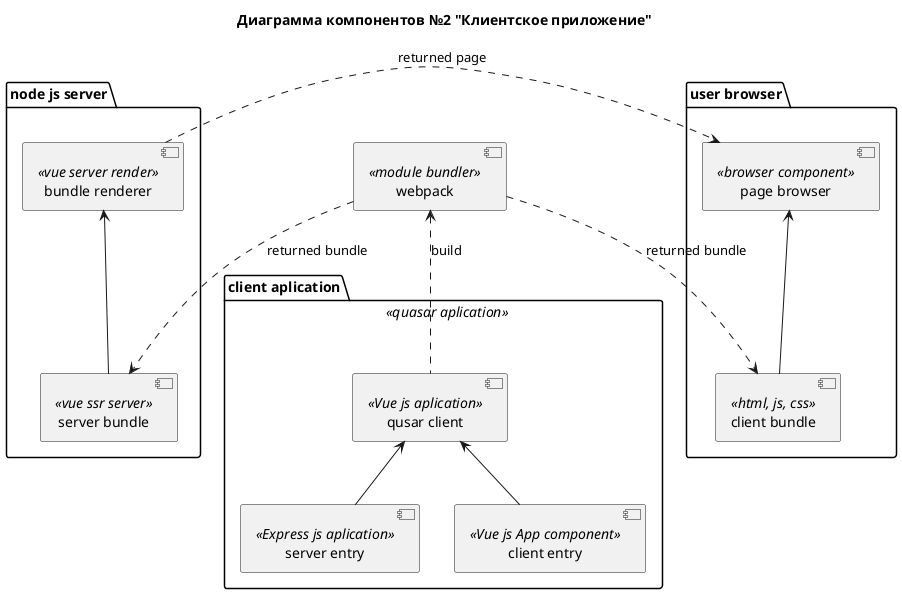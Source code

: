 @startuml componetns_client

title Диаграмма компонентов №2 "Клиентское приложение"


'Сборщик js модулей
[webpack] <<module bundler>>


' Клиентское приложение
package "client aplication" as source <<quasar aplication>> {
    ' Объявление компонентов
    [qusar client] <<Vue js aplication>>
    [server entry] <<Express js aplication>>
    [client entry] <<Vue js App component>>
    ' Объявление отношений
    [qusar client] <-- [server entry]
    [qusar client] <-- [client entry]
}


' Node js сервер
package "node js server" as node_js_server {
    ' Объявление компонентов
    [server bundle] <<vue ssr server>>
    [bundle renderer] <<vue server render>>
    ' Объявление отношений
    [bundle renderer] <-- [server bundle]
}


' Браузер пользователя
package "user browser" as user_browser {
    ' Объявление компонентов
    [client bundle] <<html, js, css>>
    [page browser] <<browser component>>
    ' Объявление отношений
    [page browser] <-- [client bundle]
}


' Объявление отношений компонентов подсистем

' Сборка исходного кода клиентского приложения
[webpack] <.. [qusar client] : build
' Возвращение скомпилированых исходников
[webpack] ..> [server bundle] : returned bundle
[webpack] ..> [client bundle] : returned bundle
' Серверный рендеринг
[bundle renderer] .right.> [page browser] : returned page

@enduml